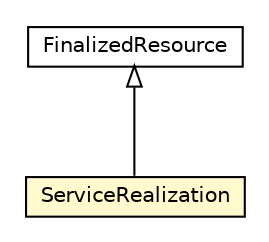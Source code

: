 #!/usr/local/bin/dot
#
# Class diagram 
# Generated by UMLGraph version R5_6-24-gf6e263 (http://www.umlgraph.org/)
#

digraph G {
	edge [fontname="Helvetica",fontsize=10,labelfontname="Helvetica",labelfontsize=10];
	node [fontname="Helvetica",fontsize=10,shape=plaintext];
	nodesep=0.25;
	ranksep=0.5;
	// org.universAAL.middleware.rdf.FinalizedResource
	c334913 [label=<<table title="org.universAAL.middleware.rdf.FinalizedResource" border="0" cellborder="1" cellspacing="0" cellpadding="2" port="p" href="../../rdf/FinalizedResource.html">
		<tr><td><table border="0" cellspacing="0" cellpadding="1">
<tr><td align="center" balign="center"> FinalizedResource </td></tr>
		</table></td></tr>
		</table>>, URL="../../rdf/FinalizedResource.html", fontname="Helvetica", fontcolor="black", fontsize=10.0];
	// org.universAAL.middleware.service.impl.ServiceRealization
	c335176 [label=<<table title="org.universAAL.middleware.service.impl.ServiceRealization" border="0" cellborder="1" cellspacing="0" cellpadding="2" port="p" bgcolor="lemonChiffon" href="./ServiceRealization.html">
		<tr><td><table border="0" cellspacing="0" cellpadding="1">
<tr><td align="center" balign="center"> ServiceRealization </td></tr>
		</table></td></tr>
		</table>>, URL="./ServiceRealization.html", fontname="Helvetica", fontcolor="black", fontsize=10.0];
	//org.universAAL.middleware.service.impl.ServiceRealization extends org.universAAL.middleware.rdf.FinalizedResource
	c334913:p -> c335176:p [dir=back,arrowtail=empty];
}

